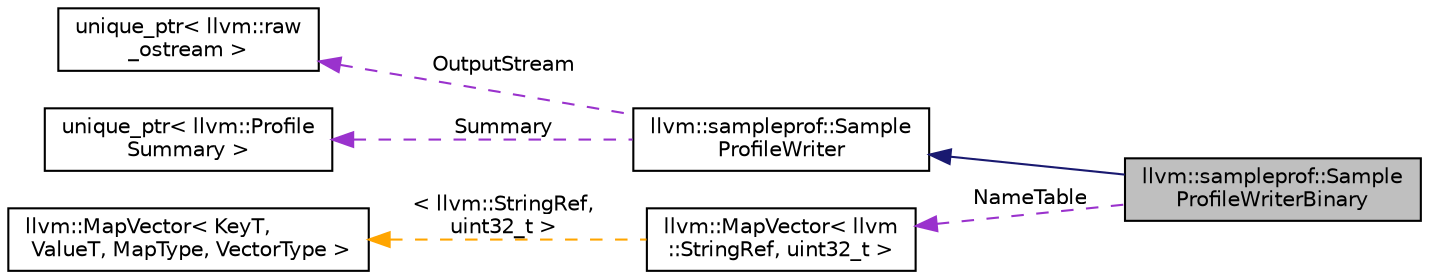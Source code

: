 digraph "llvm::sampleprof::SampleProfileWriterBinary"
{
 // LATEX_PDF_SIZE
  bgcolor="transparent";
  edge [fontname="Helvetica",fontsize="10",labelfontname="Helvetica",labelfontsize="10"];
  node [fontname="Helvetica",fontsize="10",shape="box"];
  rankdir="LR";
  Node1 [label="llvm::sampleprof::Sample\lProfileWriterBinary",height=0.2,width=0.4,color="black", fillcolor="grey75", style="filled", fontcolor="black",tooltip="Sample-based profile writer (binary format)."];
  Node2 -> Node1 [dir="back",color="midnightblue",fontsize="10",style="solid",fontname="Helvetica"];
  Node2 [label="llvm::sampleprof::Sample\lProfileWriter",height=0.2,width=0.4,color="black",URL="$classllvm_1_1sampleprof_1_1SampleProfileWriter.html",tooltip="Sample-based profile writer. Base class."];
  Node3 -> Node2 [dir="back",color="darkorchid3",fontsize="10",style="dashed",label=" OutputStream" ,fontname="Helvetica"];
  Node3 [label="unique_ptr\< llvm::raw\l_ostream \>",height=0.2,width=0.4,color="black",tooltip=" "];
  Node4 -> Node2 [dir="back",color="darkorchid3",fontsize="10",style="dashed",label=" Summary" ,fontname="Helvetica"];
  Node4 [label="unique_ptr\< llvm::Profile\lSummary \>",height=0.2,width=0.4,color="black",tooltip=" "];
  Node5 -> Node1 [dir="back",color="darkorchid3",fontsize="10",style="dashed",label=" NameTable" ,fontname="Helvetica"];
  Node5 [label="llvm::MapVector\< llvm\l::StringRef, uint32_t \>",height=0.2,width=0.4,color="black",URL="$classllvm_1_1MapVector.html",tooltip=" "];
  Node6 -> Node5 [dir="back",color="orange",fontsize="10",style="dashed",label=" \< llvm::StringRef,\l uint32_t \>" ,fontname="Helvetica"];
  Node6 [label="llvm::MapVector\< KeyT,\l ValueT, MapType, VectorType \>",height=0.2,width=0.4,color="black",URL="$classllvm_1_1MapVector.html",tooltip="This class implements a map that also provides access to all stored values in a deterministic order."];
}
